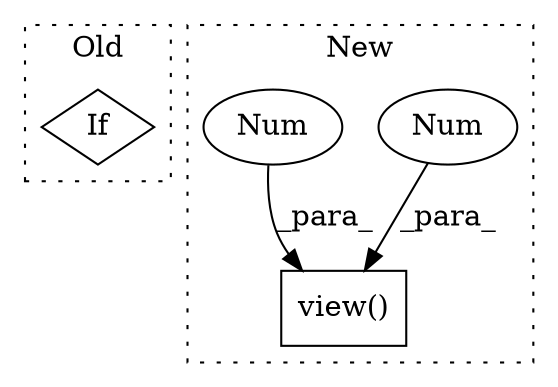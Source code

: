 digraph G {
subgraph cluster0 {
1 [label="If" a="96" s="5848,5862" l="3,14" shape="diamond"];
label = "Old";
style="dotted";
}
subgraph cluster1 {
2 [label="view()" a="75" s="6120,6160" l="21,1" shape="box"];
3 [label="Num" a="76" s="6156" l="1" shape="ellipse"];
4 [label="Num" a="76" s="6159" l="1" shape="ellipse"];
label = "New";
style="dotted";
}
3 -> 2 [label="_para_"];
4 -> 2 [label="_para_"];
}